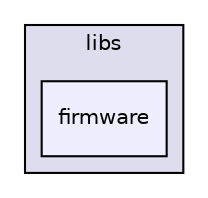 digraph "/root/Desktop/ic_linux_3.1/libs/firmware" {
  compound=true
  node [ fontsize="10", fontname="Helvetica"];
  edge [ labelfontsize="10", labelfontname="Helvetica"];
  subgraph clusterdir_6719ab1f1f7655efc2fa43f7eb574fd1 {
    graph [ bgcolor="#ddddee", pencolor="black", label="libs" fontname="Helvetica", fontsize="10", URL="dir_6719ab1f1f7655efc2fa43f7eb574fd1.html"]
  dir_dd39777fb2ba9e4f7d41d21d04f3c1a1 [shape=box, label="firmware", style="filled", fillcolor="#eeeeff", pencolor="black", URL="dir_dd39777fb2ba9e4f7d41d21d04f3c1a1.html"];
  }
}
